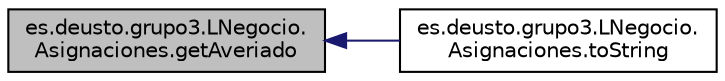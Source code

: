 digraph "es.deusto.grupo3.LNegocio.Asignaciones.getAveriado"
{
  edge [fontname="Helvetica",fontsize="10",labelfontname="Helvetica",labelfontsize="10"];
  node [fontname="Helvetica",fontsize="10",shape=record];
  rankdir="LR";
  Node16 [label="es.deusto.grupo3.LNegocio.\lAsignaciones.getAveriado",height=0.2,width=0.4,color="black", fillcolor="grey75", style="filled", fontcolor="black"];
  Node16 -> Node17 [dir="back",color="midnightblue",fontsize="10",style="solid",fontname="Helvetica"];
  Node17 [label="es.deusto.grupo3.LNegocio.\lAsignaciones.toString",height=0.2,width=0.4,color="black", fillcolor="white", style="filled",URL="$classes_1_1deusto_1_1grupo3_1_1_l_negocio_1_1_asignaciones.html#aa336d6688fce2735e9b4f3092eef4674"];
}

